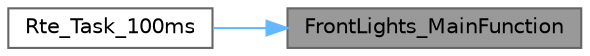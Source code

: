 digraph "FrontLights_MainFunction"
{
 // LATEX_PDF_SIZE
  bgcolor="transparent";
  edge [fontname=Helvetica,fontsize=10,labelfontname=Helvetica,labelfontsize=10];
  node [fontname=Helvetica,fontsize=10,shape=box,height=0.2,width=0.4];
  rankdir="RL";
  Node1 [id="Node000001",label="FrontLights_MainFunction",height=0.2,width=0.4,color="gray40", fillcolor="grey60", style="filled", fontcolor="black",tooltip="FrontLights module main function (runs in task)"];
  Node1 -> Node2 [id="edge1_Node000001_Node000002",dir="back",color="steelblue1",style="solid",tooltip=" "];
  Node2 [id="Node000002",label="Rte_Task_100ms",height=0.2,width=0.4,color="grey40", fillcolor="white", style="filled",URL="$_rte_8c.html#a8061a81fcdf862f69dcacd443b3681e3",tooltip=" "];
}
